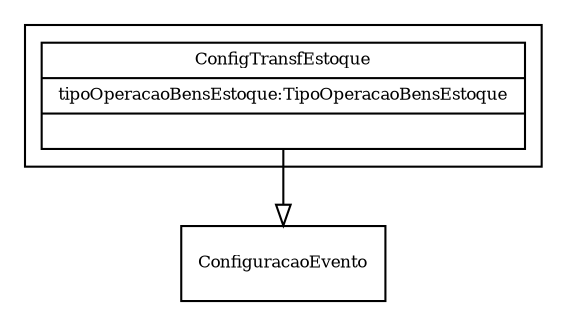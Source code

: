 digraph G{
fontname = "Times-Roman"
fontsize = 8

node [
        fontname = "Times-Roman"
        fontsize = 8
        shape = "record"
]

edge [
        fontname = "Times-Roman"
        fontsize = 8
]

subgraph clusterCONFIGURACAO_DE_TRANSFERENCIA_DE_BENS_DE_ESTOQUE
{
ConfigTransfEstoque [label = "{ConfigTransfEstoque|tipoOperacaoBensEstoque:TipoOperacaoBensEstoque\l|\l}"]
}
edge [ arrowhead = "empty" headlabel = "" taillabel = ""] ConfigTransfEstoque -> ConfiguracaoEvento
}
